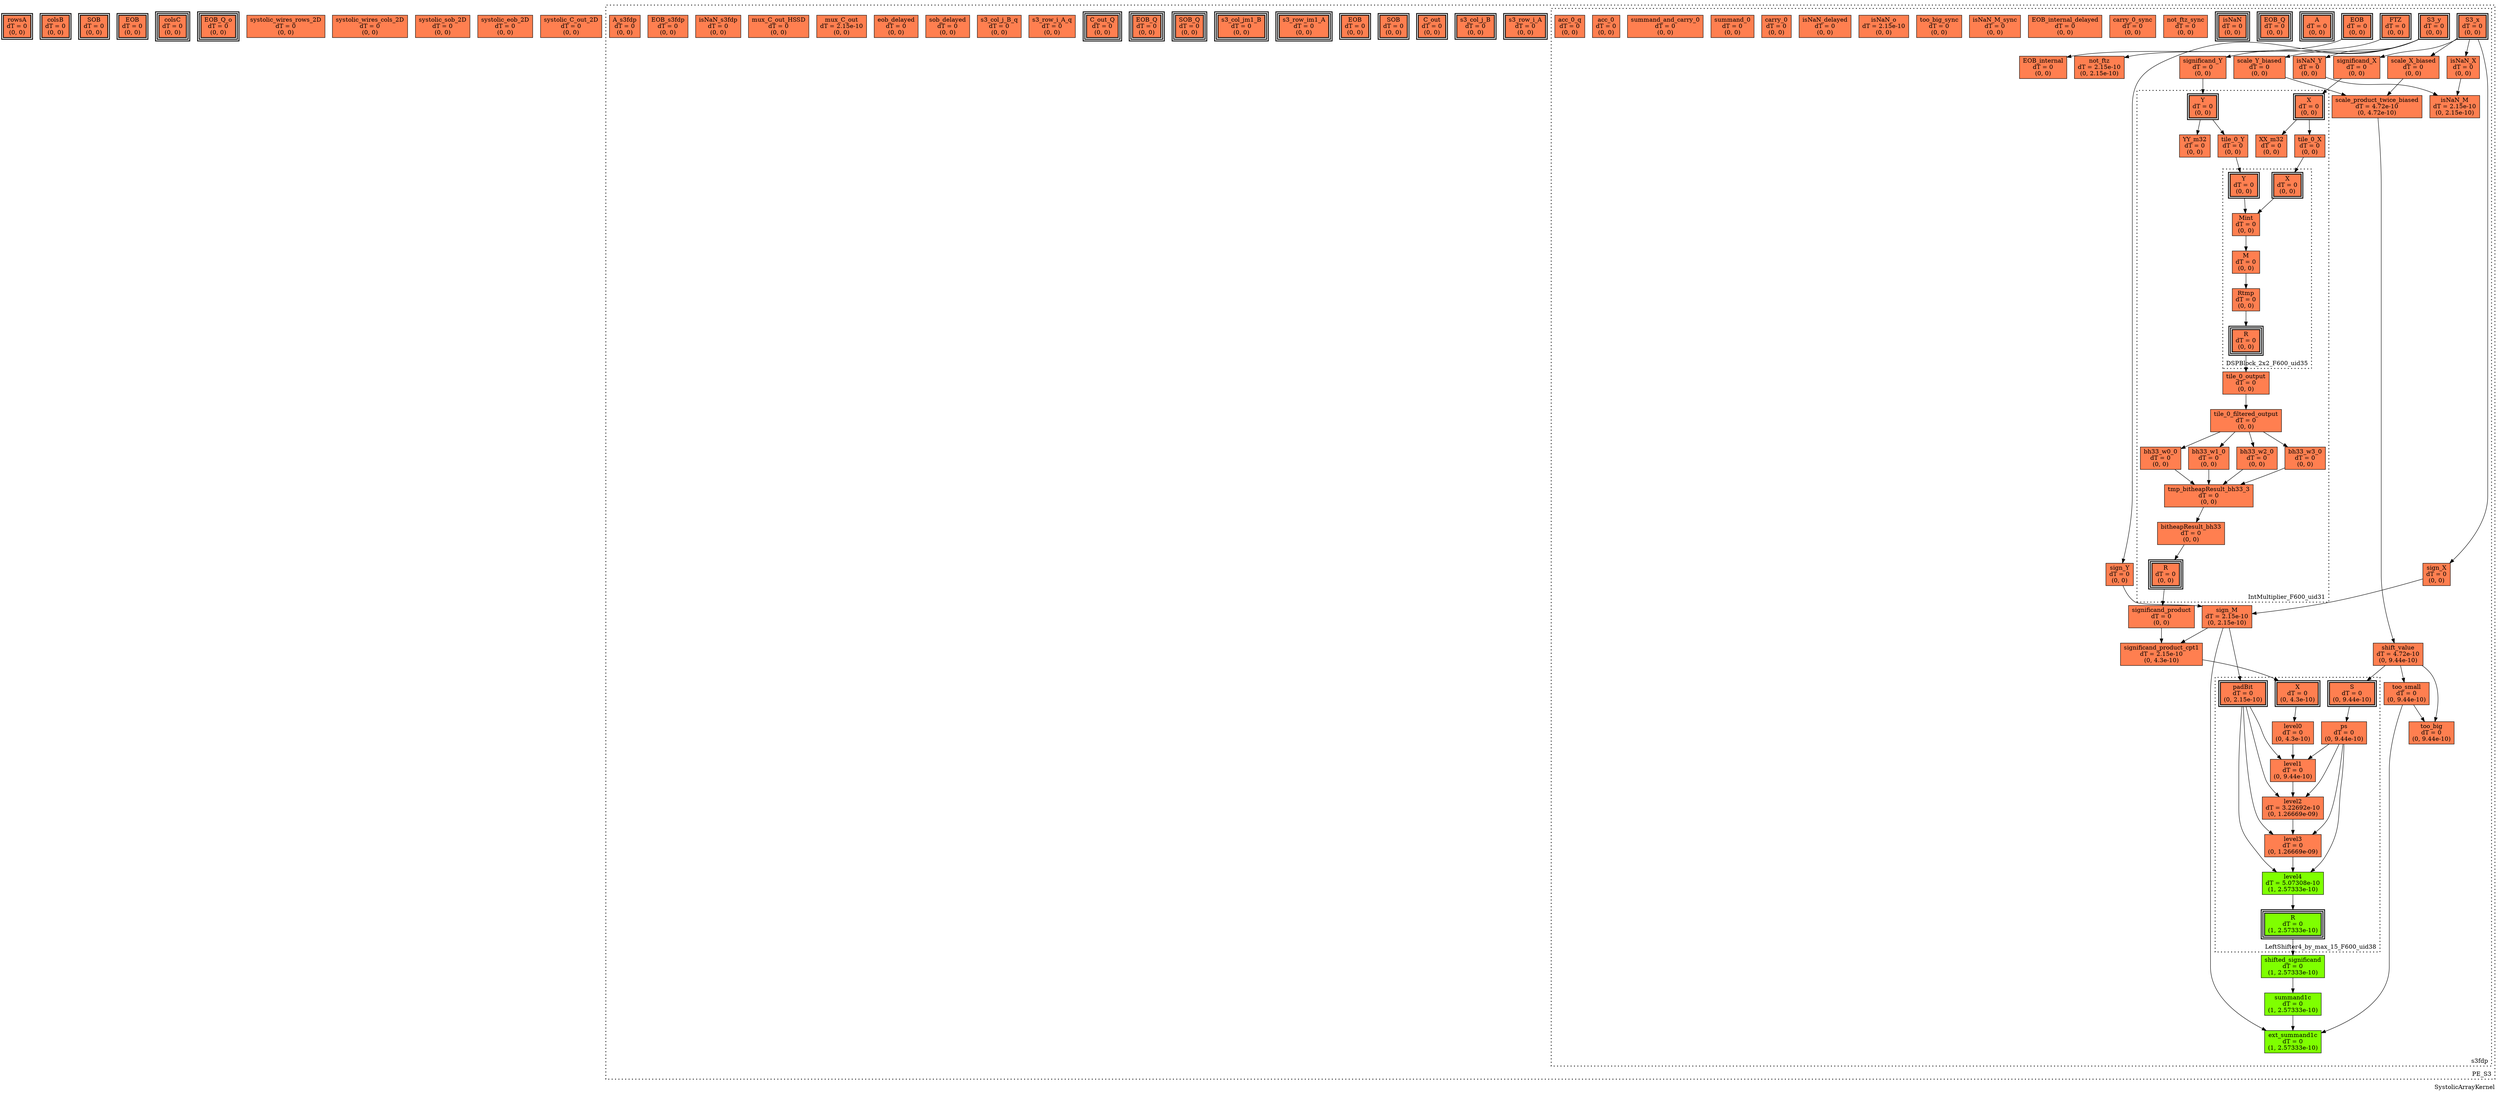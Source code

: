 digraph SystolicArrayKernel
{
	//graph drawing options
	label=SystolicArrayKernel;
	labelloc=bottom;
	labeljust=right;
	ratio=auto;
	nodesep=0.25;
	ranksep=0.5;

	//input/output signals of operator SystolicArrayKernel
	rowsA__SystolicArrayKernel [ label="rowsA\ndT = 0\n(0, 0)", shape=box, color=black, style="bold, filled", fillcolor=coral, peripheries=2 ];
	colsB__SystolicArrayKernel [ label="colsB\ndT = 0\n(0, 0)", shape=box, color=black, style="bold, filled", fillcolor=coral, peripheries=2 ];
	SOB__SystolicArrayKernel [ label="SOB\ndT = 0\n(0, 0)", shape=box, color=black, style="bold, filled", fillcolor=coral, peripheries=2 ];
	EOB__SystolicArrayKernel [ label="EOB\ndT = 0\n(0, 0)", shape=box, color=black, style="bold, filled", fillcolor=coral, peripheries=2 ];
	colsC__SystolicArrayKernel [ label="colsC\ndT = 0\n(0, 0)", shape=box, color=black, style="bold, filled", fillcolor=coral, peripheries=3 ];
	EOB_Q_o__SystolicArrayKernel [ label="EOB_Q_o\ndT = 0\n(0, 0)", shape=box, color=black, style="bold, filled", fillcolor=coral, peripheries=3 ];
	{rank=same rowsA__SystolicArrayKernel, colsB__SystolicArrayKernel, SOB__SystolicArrayKernel, EOB__SystolicArrayKernel};
	{rank=same colsC__SystolicArrayKernel, EOB_Q_o__SystolicArrayKernel};
	//internal signals of operator SystolicArrayKernel
	systolic_wires_rows_2D__SystolicArrayKernel [ label="systolic_wires_rows_2D\ndT = 0\n(0, 0)", shape=box, color=black, style=filled, fillcolor=coral, peripheries=1 ];
	systolic_wires_cols_2D__SystolicArrayKernel [ label="systolic_wires_cols_2D\ndT = 0\n(0, 0)", shape=box, color=black, style=filled, fillcolor=coral, peripheries=1 ];
	systolic_sob_2D__SystolicArrayKernel [ label="systolic_sob_2D\ndT = 0\n(0, 0)", shape=box, color=black, style=filled, fillcolor=coral, peripheries=1 ];
	systolic_eob_2D__SystolicArrayKernel [ label="systolic_eob_2D\ndT = 0\n(0, 0)", shape=box, color=black, style=filled, fillcolor=coral, peripheries=1 ];
	systolic_C_out_2D__SystolicArrayKernel [ label="systolic_C_out_2D\ndT = 0\n(0, 0)", shape=box, color=black, style=filled, fillcolor=coral, peripheries=1 ];

	//subcomponents of operator SystolicArrayKernel

	subgraph cluster_PE_S3
	{
		//graph drawing options
		label=PE_S3;
		labelloc=bottom;
		labeljust=right;
		style="bold, dotted";
		ratio=auto;
		nodesep=0.25;
		ranksep=0.5;

		//input/output signals of operator PE_S3
		s3_row_i_A__PE_S3 [ label="s3_row_i_A\ndT = 0\n(0, 0)", shape=box, color=black, style="bold, filled", fillcolor=coral, peripheries=2 ];
		s3_col_j_B__PE_S3 [ label="s3_col_j_B\ndT = 0\n(0, 0)", shape=box, color=black, style="bold, filled", fillcolor=coral, peripheries=2 ];
		C_out__PE_S3 [ label="C_out\ndT = 0\n(0, 0)", shape=box, color=black, style="bold, filled", fillcolor=coral, peripheries=2 ];
		SOB__PE_S3 [ label="SOB\ndT = 0\n(0, 0)", shape=box, color=black, style="bold, filled", fillcolor=coral, peripheries=2 ];
		EOB__PE_S3 [ label="EOB\ndT = 0\n(0, 0)", shape=box, color=black, style="bold, filled", fillcolor=coral, peripheries=2 ];
		s3_row_im1_A__PE_S3 [ label="s3_row_im1_A\ndT = 0\n(0, 0)", shape=box, color=black, style="bold, filled", fillcolor=coral, peripheries=3 ];
		s3_col_jm1_B__PE_S3 [ label="s3_col_jm1_B\ndT = 0\n(0, 0)", shape=box, color=black, style="bold, filled", fillcolor=coral, peripheries=3 ];
		SOB_Q__PE_S3 [ label="SOB_Q\ndT = 0\n(0, 0)", shape=box, color=black, style="bold, filled", fillcolor=coral, peripheries=3 ];
		EOB_Q__PE_S3 [ label="EOB_Q\ndT = 0\n(0, 0)", shape=box, color=black, style="bold, filled", fillcolor=coral, peripheries=3 ];
		C_out_Q__PE_S3 [ label="C_out_Q\ndT = 0\n(0, 0)", shape=box, color=black, style="bold, filled", fillcolor=coral, peripheries=3 ];
		{rank=same s3_row_i_A__PE_S3, s3_col_j_B__PE_S3, C_out__PE_S3, SOB__PE_S3, EOB__PE_S3};
		{rank=same s3_row_im1_A__PE_S3, s3_col_jm1_B__PE_S3, SOB_Q__PE_S3, EOB_Q__PE_S3, C_out_Q__PE_S3};
		//internal signals of operator PE_S3
		s3_row_i_A_q__PE_S3 [ label="s3_row_i_A_q\ndT = 0\n(0, 0)", shape=box, color=black, style=filled, fillcolor=coral, peripheries=1 ];
		s3_col_j_B_q__PE_S3 [ label="s3_col_j_B_q\ndT = 0\n(0, 0)", shape=box, color=black, style=filled, fillcolor=coral, peripheries=1 ];
		sob_delayed__PE_S3 [ label="sob_delayed\ndT = 0\n(0, 0)", shape=box, color=black, style=filled, fillcolor=coral, peripheries=1 ];
		eob_delayed__PE_S3 [ label="eob_delayed\ndT = 0\n(0, 0)", shape=box, color=black, style=filled, fillcolor=coral, peripheries=1 ];
		mux_C_out__PE_S3 [ label="mux_C_out\ndT = 2.15e-10\n(0, 0)", shape=box, color=black, style=filled, fillcolor=coral, peripheries=1 ];
		mux_C_out_HSSD__PE_S3 [ label="mux_C_out_HSSD\ndT = 0\n(0, 0)", shape=box, color=black, style=filled, fillcolor=coral, peripheries=1 ];
		isNaN_s3fdp__PE_S3 [ label="isNaN_s3fdp\ndT = 0\n(0, 0)", shape=box, color=black, style=filled, fillcolor=coral, peripheries=1 ];
		EOB_s3fdp__PE_S3 [ label="EOB_s3fdp\ndT = 0\n(0, 0)", shape=box, color=black, style=filled, fillcolor=coral, peripheries=1 ];
		A_s3fdp__PE_S3 [ label="A_s3fdp\ndT = 0\n(0, 0)", shape=box, color=black, style=filled, fillcolor=coral, peripheries=1 ];

		//subcomponents of operator PE_S3

		subgraph cluster_s3fdp
		{
			//graph drawing options
			label=s3fdp;
			labelloc=bottom;
			labeljust=right;
			style="bold, dotted";
			ratio=auto;
			nodesep=0.25;
			ranksep=0.5;

			//input/output signals of operator s3fdp
			S3_x__s3fdp [ label="S3_x\ndT = 0\n(0, 0)", shape=box, color=black, style="bold, filled", fillcolor=coral, peripheries=2 ];
			S3_y__s3fdp [ label="S3_y\ndT = 0\n(0, 0)", shape=box, color=black, style="bold, filled", fillcolor=coral, peripheries=2 ];
			FTZ__s3fdp [ label="FTZ\ndT = 0\n(0, 0)", shape=box, color=black, style="bold, filled", fillcolor=coral, peripheries=2 ];
			EOB__s3fdp [ label="EOB\ndT = 0\n(0, 0)", shape=box, color=black, style="bold, filled", fillcolor=coral, peripheries=2 ];
			A__s3fdp [ label="A\ndT = 0\n(0, 0)", shape=box, color=black, style="bold, filled", fillcolor=coral, peripheries=3 ];
			EOB_Q__s3fdp [ label="EOB_Q\ndT = 0\n(0, 0)", shape=box, color=black, style="bold, filled", fillcolor=coral, peripheries=3 ];
			isNaN__s3fdp [ label="isNaN\ndT = 0\n(0, 0)", shape=box, color=black, style="bold, filled", fillcolor=coral, peripheries=3 ];
			{rank=same S3_x__s3fdp, S3_y__s3fdp, FTZ__s3fdp, EOB__s3fdp};
			{rank=same A__s3fdp, EOB_Q__s3fdp, isNaN__s3fdp};
			//internal signals of operator s3fdp
			sign_X__s3fdp [ label="sign_X\ndT = 0\n(0, 0)", shape=box, color=black, style=filled, fillcolor=coral, peripheries=1 ];
			sign_Y__s3fdp [ label="sign_Y\ndT = 0\n(0, 0)", shape=box, color=black, style=filled, fillcolor=coral, peripheries=1 ];
			sign_M__s3fdp [ label="sign_M\ndT = 2.15e-10\n(0, 2.15e-10)", shape=box, color=black, style=filled, fillcolor=coral, peripheries=1 ];
			isNaN_X__s3fdp [ label="isNaN_X\ndT = 0\n(0, 0)", shape=box, color=black, style=filled, fillcolor=coral, peripheries=1 ];
			isNaN_Y__s3fdp [ label="isNaN_Y\ndT = 0\n(0, 0)", shape=box, color=black, style=filled, fillcolor=coral, peripheries=1 ];
			isNaN_M__s3fdp [ label="isNaN_M\ndT = 2.15e-10\n(0, 2.15e-10)", shape=box, color=black, style=filled, fillcolor=coral, peripheries=1 ];
			significand_X__s3fdp [ label="significand_X\ndT = 0\n(0, 0)", shape=box, color=black, style=filled, fillcolor=coral, peripheries=1 ];
			significand_Y__s3fdp [ label="significand_Y\ndT = 0\n(0, 0)", shape=box, color=black, style=filled, fillcolor=coral, peripheries=1 ];
			significand_product__s3fdp [ label="significand_product\ndT = 0\n(0, 0)", shape=box, color=black, style=filled, fillcolor=coral, peripheries=1 ];
			scale_X_biased__s3fdp [ label="scale_X_biased\ndT = 0\n(0, 0)", shape=box, color=black, style=filled, fillcolor=coral, peripheries=1 ];
			scale_Y_biased__s3fdp [ label="scale_Y_biased\ndT = 0\n(0, 0)", shape=box, color=black, style=filled, fillcolor=coral, peripheries=1 ];
			scale_product_twice_biased__s3fdp [ label="scale_product_twice_biased\ndT = 4.72e-10\n(0, 4.72e-10)", shape=box, color=black, style=filled, fillcolor=coral, peripheries=1 ];
			significand_product_cpt1__s3fdp [ label="significand_product_cpt1\ndT = 2.15e-10\n(0, 4.3e-10)", shape=box, color=black, style=filled, fillcolor=coral, peripheries=1 ];
			shift_value__s3fdp [ label="shift_value\ndT = 4.72e-10\n(0, 9.44e-10)", shape=box, color=black, style=filled, fillcolor=coral, peripheries=1 ];
			shifted_significand__s3fdp [ label="shifted_significand\ndT = 0\n(1, 2.57333e-10)", shape=box, color=black, style=filled, fillcolor=chartreuse, peripheries=1 ];
			too_small__s3fdp [ label="too_small\ndT = 0\n(0, 9.44e-10)", shape=box, color=black, style=filled, fillcolor=coral, peripheries=1 ];
			too_big__s3fdp [ label="too_big\ndT = 0\n(0, 9.44e-10)", shape=box, color=black, style=filled, fillcolor=coral, peripheries=1 ];
			summand1c__s3fdp [ label="summand1c\ndT = 0\n(1, 2.57333e-10)", shape=box, color=black, style=filled, fillcolor=chartreuse, peripheries=1 ];
			ext_summand1c__s3fdp [ label="ext_summand1c\ndT = 0\n(1, 2.57333e-10)", shape=box, color=black, style=filled, fillcolor=chartreuse, peripheries=1 ];
			not_ftz__s3fdp [ label="not_ftz\ndT = 2.15e-10\n(0, 2.15e-10)", shape=box, color=black, style=filled, fillcolor=coral, peripheries=1 ];
			EOB_internal__s3fdp [ label="EOB_internal\ndT = 0\n(0, 0)", shape=box, color=black, style=filled, fillcolor=coral, peripheries=1 ];
			not_ftz_sync__s3fdp [ label="not_ftz_sync\ndT = 0\n(0, 0)", shape=box, color=black, style=filled, fillcolor=coral, peripheries=1 ];
			carry_0_sync__s3fdp [ label="carry_0_sync\ndT = 0\n(0, 0)", shape=box, color=black, style=filled, fillcolor=coral, peripheries=1 ];
			EOB_internal_delayed__s3fdp [ label="EOB_internal_delayed\ndT = 0\n(0, 0)", shape=box, color=black, style=filled, fillcolor=coral, peripheries=1 ];
			isNaN_M_sync__s3fdp [ label="isNaN_M_sync\ndT = 0\n(0, 0)", shape=box, color=black, style=filled, fillcolor=coral, peripheries=1 ];
			too_big_sync__s3fdp [ label="too_big_sync\ndT = 0\n(0, 0)", shape=box, color=black, style=filled, fillcolor=coral, peripheries=1 ];
			isNaN_o__s3fdp [ label="isNaN_o\ndT = 2.15e-10\n(0, 0)", shape=box, color=black, style=filled, fillcolor=coral, peripheries=1 ];
			isNaN_delayed__s3fdp [ label="isNaN_delayed\ndT = 0\n(0, 0)", shape=box, color=black, style=filled, fillcolor=coral, peripheries=1 ];
			carry_0__s3fdp [ label="carry_0\ndT = 0\n(0, 0)", shape=box, color=black, style=filled, fillcolor=coral, peripheries=1 ];
			summand_0__s3fdp [ label="summand_0\ndT = 0\n(0, 0)", shape=box, color=black, style=filled, fillcolor=coral, peripheries=1 ];
			summand_and_carry_0__s3fdp [ label="summand_and_carry_0\ndT = 0\n(0, 0)", shape=box, color=black, style=filled, fillcolor=coral, peripheries=1 ];
			acc_0__s3fdp [ label="acc_0\ndT = 0\n(0, 0)", shape=box, color=black, style=filled, fillcolor=coral, peripheries=1 ];
			acc_0_q__s3fdp [ label="acc_0_q\ndT = 0\n(0, 0)", shape=box, color=black, style=filled, fillcolor=coral, peripheries=1 ];

			//subcomponents of operator s3fdp

			subgraph cluster_IntMultiplier_F600_uid31
			{
				//graph drawing options
				label=IntMultiplier_F600_uid31;
				labelloc=bottom;
				labeljust=right;
				style="bold, dotted";
				ratio=auto;
				nodesep=0.25;
				ranksep=0.5;

				//input/output signals of operator IntMultiplier_F600_uid31
				X__IntMultiplier_F600_uid31 [ label="X\ndT = 0\n(0, 0)", shape=box, color=black, style="bold, filled", fillcolor=coral, peripheries=2 ];
				Y__IntMultiplier_F600_uid31 [ label="Y\ndT = 0\n(0, 0)", shape=box, color=black, style="bold, filled", fillcolor=coral, peripheries=2 ];
				R__IntMultiplier_F600_uid31 [ label="R\ndT = 0\n(0, 0)", shape=box, color=black, style="bold, filled", fillcolor=coral, peripheries=3 ];
				{rank=same X__IntMultiplier_F600_uid31, Y__IntMultiplier_F600_uid31};
				{rank=same R__IntMultiplier_F600_uid31};
				//internal signals of operator IntMultiplier_F600_uid31
				XX_m32__IntMultiplier_F600_uid31 [ label="XX_m32\ndT = 0\n(0, 0)", shape=box, color=black, style=filled, fillcolor=coral, peripheries=1 ];
				YY_m32__IntMultiplier_F600_uid31 [ label="YY_m32\ndT = 0\n(0, 0)", shape=box, color=black, style=filled, fillcolor=coral, peripheries=1 ];
				tile_0_X__IntMultiplier_F600_uid31 [ label="tile_0_X\ndT = 0\n(0, 0)", shape=box, color=black, style=filled, fillcolor=coral, peripheries=1 ];
				tile_0_Y__IntMultiplier_F600_uid31 [ label="tile_0_Y\ndT = 0\n(0, 0)", shape=box, color=black, style=filled, fillcolor=coral, peripheries=1 ];
				tile_0_output__IntMultiplier_F600_uid31 [ label="tile_0_output\ndT = 0\n(0, 0)", shape=box, color=black, style=filled, fillcolor=coral, peripheries=1 ];
				tile_0_filtered_output__IntMultiplier_F600_uid31 [ label="tile_0_filtered_output\ndT = 0\n(0, 0)", shape=box, color=black, style=filled, fillcolor=coral, peripheries=1 ];
				bh33_w0_0__IntMultiplier_F600_uid31 [ label="bh33_w0_0\ndT = 0\n(0, 0)", shape=box, color=black, style=filled, fillcolor=coral, peripheries=1 ];
				bh33_w1_0__IntMultiplier_F600_uid31 [ label="bh33_w1_0\ndT = 0\n(0, 0)", shape=box, color=black, style=filled, fillcolor=coral, peripheries=1 ];
				bh33_w2_0__IntMultiplier_F600_uid31 [ label="bh33_w2_0\ndT = 0\n(0, 0)", shape=box, color=black, style=filled, fillcolor=coral, peripheries=1 ];
				bh33_w3_0__IntMultiplier_F600_uid31 [ label="bh33_w3_0\ndT = 0\n(0, 0)", shape=box, color=black, style=filled, fillcolor=coral, peripheries=1 ];
				tmp_bitheapResult_bh33_3__IntMultiplier_F600_uid31 [ label="tmp_bitheapResult_bh33_3\ndT = 0\n(0, 0)", shape=box, color=black, style=filled, fillcolor=coral, peripheries=1 ];
				bitheapResult_bh33__IntMultiplier_F600_uid31 [ label="bitheapResult_bh33\ndT = 0\n(0, 0)", shape=box, color=black, style=filled, fillcolor=coral, peripheries=1 ];

				//subcomponents of operator IntMultiplier_F600_uid31

				subgraph cluster_DSPBlock_2x2_F600_uid35
				{
					//graph drawing options
					label=DSPBlock_2x2_F600_uid35;
					labelloc=bottom;
					labeljust=right;
					style="bold, dotted";
					ratio=auto;
					nodesep=0.25;
					ranksep=0.5;

					//input/output signals of operator DSPBlock_2x2_F600_uid35
					X__DSPBlock_2x2_F600_uid35 [ label="X\ndT = 0\n(0, 0)", shape=box, color=black, style="bold, filled", fillcolor=coral, peripheries=2 ];
					Y__DSPBlock_2x2_F600_uid35 [ label="Y\ndT = 0\n(0, 0)", shape=box, color=black, style="bold, filled", fillcolor=coral, peripheries=2 ];
					R__DSPBlock_2x2_F600_uid35 [ label="R\ndT = 0\n(0, 0)", shape=box, color=black, style="bold, filled", fillcolor=coral, peripheries=3 ];
					{rank=same X__DSPBlock_2x2_F600_uid35, Y__DSPBlock_2x2_F600_uid35};
					{rank=same R__DSPBlock_2x2_F600_uid35};
					//internal signals of operator DSPBlock_2x2_F600_uid35
					Mint__DSPBlock_2x2_F600_uid35 [ label="Mint\ndT = 0\n(0, 0)", shape=box, color=black, style=filled, fillcolor=coral, peripheries=1 ];
					M__DSPBlock_2x2_F600_uid35 [ label="M\ndT = 0\n(0, 0)", shape=box, color=black, style=filled, fillcolor=coral, peripheries=1 ];
					Rtmp__DSPBlock_2x2_F600_uid35 [ label="Rtmp\ndT = 0\n(0, 0)", shape=box, color=black, style=filled, fillcolor=coral, peripheries=1 ];

					//subcomponents of operator DSPBlock_2x2_F600_uid35

					//input and internal signal connections of operator DSPBlock_2x2_F600_uid35
					X__DSPBlock_2x2_F600_uid35 -> Mint__DSPBlock_2x2_F600_uid35 [ arrowhead=normal, arrowsize=1.0, arrowtail=normal, color=black, dir=forward  ];
					Y__DSPBlock_2x2_F600_uid35 -> Mint__DSPBlock_2x2_F600_uid35 [ arrowhead=normal, arrowsize=1.0, arrowtail=normal, color=black, dir=forward  ];
					Mint__DSPBlock_2x2_F600_uid35 -> M__DSPBlock_2x2_F600_uid35 [ arrowhead=normal, arrowsize=1.0, arrowtail=normal, color=black, dir=forward  ];
					M__DSPBlock_2x2_F600_uid35 -> Rtmp__DSPBlock_2x2_F600_uid35 [ arrowhead=normal, arrowsize=1.0, arrowtail=normal, color=black, dir=forward  ];
					Rtmp__DSPBlock_2x2_F600_uid35 -> R__DSPBlock_2x2_F600_uid35 [ arrowhead=normal, arrowsize=1.0, arrowtail=normal, color=black, dir=forward  ];
				}

					//output signal connections of operator DSPBlock_2x2_F600_uid35
					R__DSPBlock_2x2_F600_uid35 -> tile_0_output__IntMultiplier_F600_uid31 [ arrowhead=normal, arrowsize=1.0, arrowtail=normal, color=black, dir=forward  ];

				//input and internal signal connections of operator IntMultiplier_F600_uid31
				X__IntMultiplier_F600_uid31 -> XX_m32__IntMultiplier_F600_uid31 [ arrowhead=normal, arrowsize=1.0, arrowtail=normal, color=black, dir=forward  ];
				X__IntMultiplier_F600_uid31 -> tile_0_X__IntMultiplier_F600_uid31 [ arrowhead=normal, arrowsize=1.0, arrowtail=normal, color=black, dir=forward  ];
				Y__IntMultiplier_F600_uid31 -> YY_m32__IntMultiplier_F600_uid31 [ arrowhead=normal, arrowsize=1.0, arrowtail=normal, color=black, dir=forward  ];
				Y__IntMultiplier_F600_uid31 -> tile_0_Y__IntMultiplier_F600_uid31 [ arrowhead=normal, arrowsize=1.0, arrowtail=normal, color=black, dir=forward  ];
				tile_0_X__IntMultiplier_F600_uid31 -> X__DSPBlock_2x2_F600_uid35 [ arrowhead=normal, arrowsize=1.0, arrowtail=normal, color=black, dir=forward  ];
				tile_0_Y__IntMultiplier_F600_uid31 -> Y__DSPBlock_2x2_F600_uid35 [ arrowhead=normal, arrowsize=1.0, arrowtail=normal, color=black, dir=forward  ];
				tile_0_output__IntMultiplier_F600_uid31 -> tile_0_filtered_output__IntMultiplier_F600_uid31 [ arrowhead=normal, arrowsize=1.0, arrowtail=normal, color=black, dir=forward  ];
				tile_0_filtered_output__IntMultiplier_F600_uid31 -> bh33_w0_0__IntMultiplier_F600_uid31 [ arrowhead=normal, arrowsize=1.0, arrowtail=normal, color=black, dir=forward  ];
				tile_0_filtered_output__IntMultiplier_F600_uid31 -> bh33_w1_0__IntMultiplier_F600_uid31 [ arrowhead=normal, arrowsize=1.0, arrowtail=normal, color=black, dir=forward  ];
				tile_0_filtered_output__IntMultiplier_F600_uid31 -> bh33_w2_0__IntMultiplier_F600_uid31 [ arrowhead=normal, arrowsize=1.0, arrowtail=normal, color=black, dir=forward  ];
				tile_0_filtered_output__IntMultiplier_F600_uid31 -> bh33_w3_0__IntMultiplier_F600_uid31 [ arrowhead=normal, arrowsize=1.0, arrowtail=normal, color=black, dir=forward  ];
				bh33_w0_0__IntMultiplier_F600_uid31 -> tmp_bitheapResult_bh33_3__IntMultiplier_F600_uid31 [ arrowhead=normal, arrowsize=1.0, arrowtail=normal, color=black, dir=forward  ];
				bh33_w1_0__IntMultiplier_F600_uid31 -> tmp_bitheapResult_bh33_3__IntMultiplier_F600_uid31 [ arrowhead=normal, arrowsize=1.0, arrowtail=normal, color=black, dir=forward  ];
				bh33_w2_0__IntMultiplier_F600_uid31 -> tmp_bitheapResult_bh33_3__IntMultiplier_F600_uid31 [ arrowhead=normal, arrowsize=1.0, arrowtail=normal, color=black, dir=forward  ];
				bh33_w3_0__IntMultiplier_F600_uid31 -> tmp_bitheapResult_bh33_3__IntMultiplier_F600_uid31 [ arrowhead=normal, arrowsize=1.0, arrowtail=normal, color=black, dir=forward  ];
				tmp_bitheapResult_bh33_3__IntMultiplier_F600_uid31 -> bitheapResult_bh33__IntMultiplier_F600_uid31 [ arrowhead=normal, arrowsize=1.0, arrowtail=normal, color=black, dir=forward  ];
				bitheapResult_bh33__IntMultiplier_F600_uid31 -> R__IntMultiplier_F600_uid31 [ arrowhead=normal, arrowsize=1.0, arrowtail=normal, color=black, dir=forward  ];
			}

				//output signal connections of operator IntMultiplier_F600_uid31
				R__IntMultiplier_F600_uid31 -> significand_product__s3fdp [ arrowhead=normal, arrowsize=1.0, arrowtail=normal, color=black, dir=forward  ];

			subgraph cluster_LeftShifter4_by_max_15_F600_uid38
			{
				//graph drawing options
				label=LeftShifter4_by_max_15_F600_uid38;
				labelloc=bottom;
				labeljust=right;
				style="bold, dotted";
				ratio=auto;
				nodesep=0.25;
				ranksep=0.5;

				//input/output signals of operator LeftShifter4_by_max_15_F600_uid38
				X__LeftShifter4_by_max_15_F600_uid38 [ label="X\ndT = 0\n(0, 4.3e-10)", shape=box, color=black, style="bold, filled", fillcolor=coral, peripheries=2 ];
				S__LeftShifter4_by_max_15_F600_uid38 [ label="S\ndT = 0\n(0, 9.44e-10)", shape=box, color=black, style="bold, filled", fillcolor=coral, peripheries=2 ];
				padBit__LeftShifter4_by_max_15_F600_uid38 [ label="padBit\ndT = 0\n(0, 2.15e-10)", shape=box, color=black, style="bold, filled", fillcolor=coral, peripheries=2 ];
				R__LeftShifter4_by_max_15_F600_uid38 [ label="R\ndT = 0\n(1, 2.57333e-10)", shape=box, color=black, style="bold, filled", fillcolor=chartreuse, peripheries=3 ];
				{rank=same X__LeftShifter4_by_max_15_F600_uid38, S__LeftShifter4_by_max_15_F600_uid38, padBit__LeftShifter4_by_max_15_F600_uid38};
				{rank=same R__LeftShifter4_by_max_15_F600_uid38};
				//internal signals of operator LeftShifter4_by_max_15_F600_uid38
				ps__LeftShifter4_by_max_15_F600_uid38 [ label="ps\ndT = 0\n(0, 9.44e-10)", shape=box, color=black, style=filled, fillcolor=coral, peripheries=1 ];
				level0__LeftShifter4_by_max_15_F600_uid38 [ label="level0\ndT = 0\n(0, 4.3e-10)", shape=box, color=black, style=filled, fillcolor=coral, peripheries=1 ];
				level1__LeftShifter4_by_max_15_F600_uid38 [ label="level1\ndT = 0\n(0, 9.44e-10)", shape=box, color=black, style=filled, fillcolor=coral, peripheries=1 ];
				level2__LeftShifter4_by_max_15_F600_uid38 [ label="level2\ndT = 3.22692e-10\n(0, 1.26669e-09)", shape=box, color=black, style=filled, fillcolor=coral, peripheries=1 ];
				level3__LeftShifter4_by_max_15_F600_uid38 [ label="level3\ndT = 0\n(0, 1.26669e-09)", shape=box, color=black, style=filled, fillcolor=coral, peripheries=1 ];
				level4__LeftShifter4_by_max_15_F600_uid38 [ label="level4\ndT = 5.07308e-10\n(1, 2.57333e-10)", shape=box, color=black, style=filled, fillcolor=chartreuse, peripheries=1 ];

				//subcomponents of operator LeftShifter4_by_max_15_F600_uid38

				//input and internal signal connections of operator LeftShifter4_by_max_15_F600_uid38
				X__LeftShifter4_by_max_15_F600_uid38 -> level0__LeftShifter4_by_max_15_F600_uid38 [ arrowhead=normal, arrowsize=1.0, arrowtail=normal, color=black, dir=forward  ];
				S__LeftShifter4_by_max_15_F600_uid38 -> ps__LeftShifter4_by_max_15_F600_uid38 [ arrowhead=normal, arrowsize=1.0, arrowtail=normal, color=black, dir=forward  ];
				padBit__LeftShifter4_by_max_15_F600_uid38 -> level1__LeftShifter4_by_max_15_F600_uid38 [ arrowhead=normal, arrowsize=1.0, arrowtail=normal, color=black, dir=forward  ];
				padBit__LeftShifter4_by_max_15_F600_uid38 -> level2__LeftShifter4_by_max_15_F600_uid38 [ arrowhead=normal, arrowsize=1.0, arrowtail=normal, color=black, dir=forward  ];
				padBit__LeftShifter4_by_max_15_F600_uid38 -> level3__LeftShifter4_by_max_15_F600_uid38 [ arrowhead=normal, arrowsize=1.0, arrowtail=normal, color=black, dir=forward  ];
				padBit__LeftShifter4_by_max_15_F600_uid38 -> level4__LeftShifter4_by_max_15_F600_uid38 [ arrowhead=normal, arrowsize=1.0, arrowtail=normal, color=black, dir=forward  ];
				ps__LeftShifter4_by_max_15_F600_uid38 -> level1__LeftShifter4_by_max_15_F600_uid38 [ arrowhead=normal, arrowsize=1.0, arrowtail=normal, color=black, dir=forward  ];
				ps__LeftShifter4_by_max_15_F600_uid38 -> level2__LeftShifter4_by_max_15_F600_uid38 [ arrowhead=normal, arrowsize=1.0, arrowtail=normal, color=black, dir=forward  ];
				ps__LeftShifter4_by_max_15_F600_uid38 -> level3__LeftShifter4_by_max_15_F600_uid38 [ arrowhead=normal, arrowsize=1.0, arrowtail=normal, color=black, dir=forward  ];
				ps__LeftShifter4_by_max_15_F600_uid38 -> level4__LeftShifter4_by_max_15_F600_uid38 [ arrowhead=normal, arrowsize=1.0, arrowtail=normal, color=black, dir=forward  ];
				level0__LeftShifter4_by_max_15_F600_uid38 -> level1__LeftShifter4_by_max_15_F600_uid38 [ arrowhead=normal, arrowsize=1.0, arrowtail=normal, color=black, dir=forward  ];
				level1__LeftShifter4_by_max_15_F600_uid38 -> level2__LeftShifter4_by_max_15_F600_uid38 [ arrowhead=normal, arrowsize=1.0, arrowtail=normal, color=black, dir=forward  ];
				level2__LeftShifter4_by_max_15_F600_uid38 -> level3__LeftShifter4_by_max_15_F600_uid38 [ arrowhead=normal, arrowsize=1.0, arrowtail=normal, color=black, dir=forward  ];
				level3__LeftShifter4_by_max_15_F600_uid38 -> level4__LeftShifter4_by_max_15_F600_uid38 [ arrowhead=normal, arrowsize=1.0, arrowtail=normal, color=black, dir=forward  ];
				level4__LeftShifter4_by_max_15_F600_uid38 -> R__LeftShifter4_by_max_15_F600_uid38 [ arrowhead=normal, arrowsize=1.0, arrowtail=normal, color=black, dir=forward  ];
			}

				//output signal connections of operator LeftShifter4_by_max_15_F600_uid38
				R__LeftShifter4_by_max_15_F600_uid38 -> shifted_significand__s3fdp [ arrowhead=normal, arrowsize=1.0, arrowtail=normal, color=black, dir=forward  ];

			//input and internal signal connections of operator s3fdp
			S3_x__s3fdp -> sign_X__s3fdp [ arrowhead=normal, arrowsize=1.0, arrowtail=normal, color=black, dir=forward  ];
			S3_x__s3fdp -> isNaN_X__s3fdp [ arrowhead=normal, arrowsize=1.0, arrowtail=normal, color=black, dir=forward  ];
			S3_x__s3fdp -> significand_X__s3fdp [ arrowhead=normal, arrowsize=1.0, arrowtail=normal, color=black, dir=forward  ];
			S3_x__s3fdp -> scale_X_biased__s3fdp [ arrowhead=normal, arrowsize=1.0, arrowtail=normal, color=black, dir=forward  ];
			S3_y__s3fdp -> sign_Y__s3fdp [ arrowhead=normal, arrowsize=1.0, arrowtail=normal, color=black, dir=forward  ];
			S3_y__s3fdp -> isNaN_Y__s3fdp [ arrowhead=normal, arrowsize=1.0, arrowtail=normal, color=black, dir=forward  ];
			S3_y__s3fdp -> significand_Y__s3fdp [ arrowhead=normal, arrowsize=1.0, arrowtail=normal, color=black, dir=forward  ];
			S3_y__s3fdp -> scale_Y_biased__s3fdp [ arrowhead=normal, arrowsize=1.0, arrowtail=normal, color=black, dir=forward  ];
			FTZ__s3fdp -> not_ftz__s3fdp [ arrowhead=normal, arrowsize=1.0, arrowtail=normal, color=black, dir=forward  ];
			EOB__s3fdp -> EOB_internal__s3fdp [ arrowhead=normal, arrowsize=1.0, arrowtail=normal, color=black, dir=forward  ];
			sign_X__s3fdp -> sign_M__s3fdp [ arrowhead=normal, arrowsize=1.0, arrowtail=normal, color=black, dir=forward  ];
			sign_Y__s3fdp -> sign_M__s3fdp [ arrowhead=normal, arrowsize=1.0, arrowtail=normal, color=black, dir=forward  ];
			sign_M__s3fdp -> significand_product_cpt1__s3fdp [ arrowhead=normal, arrowsize=1.0, arrowtail=normal, color=black, dir=forward  ];
			sign_M__s3fdp -> padBit__LeftShifter4_by_max_15_F600_uid38 [ arrowhead=normal, arrowsize=1.0, arrowtail=normal, color=black, dir=forward  ];
			sign_M__s3fdp -> ext_summand1c__s3fdp [ arrowhead=normal, arrowsize=1.0, arrowtail=normal, color=black, dir=forward  ];
			isNaN_X__s3fdp -> isNaN_M__s3fdp [ arrowhead=normal, arrowsize=1.0, arrowtail=normal, color=black, dir=forward  ];
			isNaN_Y__s3fdp -> isNaN_M__s3fdp [ arrowhead=normal, arrowsize=1.0, arrowtail=normal, color=black, dir=forward  ];
			significand_X__s3fdp -> X__IntMultiplier_F600_uid31 [ arrowhead=normal, arrowsize=1.0, arrowtail=normal, color=black, dir=forward  ];
			significand_Y__s3fdp -> Y__IntMultiplier_F600_uid31 [ arrowhead=normal, arrowsize=1.0, arrowtail=normal, color=black, dir=forward  ];
			significand_product__s3fdp -> significand_product_cpt1__s3fdp [ arrowhead=normal, arrowsize=1.0, arrowtail=normal, color=black, dir=forward  ];
			scale_X_biased__s3fdp -> scale_product_twice_biased__s3fdp [ arrowhead=normal, arrowsize=1.0, arrowtail=normal, color=black, dir=forward  ];
			scale_Y_biased__s3fdp -> scale_product_twice_biased__s3fdp [ arrowhead=normal, arrowsize=1.0, arrowtail=normal, color=black, dir=forward  ];
			scale_product_twice_biased__s3fdp -> shift_value__s3fdp [ arrowhead=normal, arrowsize=1.0, arrowtail=normal, color=black, dir=forward  ];
			significand_product_cpt1__s3fdp -> X__LeftShifter4_by_max_15_F600_uid38 [ arrowhead=normal, arrowsize=1.0, arrowtail=normal, color=black, dir=forward  ];
			shift_value__s3fdp -> S__LeftShifter4_by_max_15_F600_uid38 [ arrowhead=normal, arrowsize=1.0, arrowtail=normal, color=black, dir=forward  ];
			shift_value__s3fdp -> too_small__s3fdp [ arrowhead=normal, arrowsize=1.0, arrowtail=normal, color=black, dir=forward  ];
			shift_value__s3fdp -> too_big__s3fdp [ arrowhead=normal, arrowsize=1.0, arrowtail=normal, color=black, dir=forward  ];
			shifted_significand__s3fdp -> summand1c__s3fdp [ arrowhead=normal, arrowsize=1.0, arrowtail=normal, color=black, dir=forward  ];
			too_small__s3fdp -> too_big__s3fdp [ arrowhead=normal, arrowsize=1.0, arrowtail=normal, color=black, dir=forward  ];
			too_small__s3fdp -> ext_summand1c__s3fdp [ arrowhead=normal, arrowsize=1.0, arrowtail=normal, color=black, dir=forward  ];
			summand1c__s3fdp -> ext_summand1c__s3fdp [ arrowhead=normal, arrowsize=1.0, arrowtail=normal, color=black, dir=forward  ];
		}

			//output signal connections of operator s3fdp

		//input and internal signal connections of operator PE_S3
	}

		//output signal connections of operator PE_S3

	//input and internal signal connections of operator SystolicArrayKernel
}

